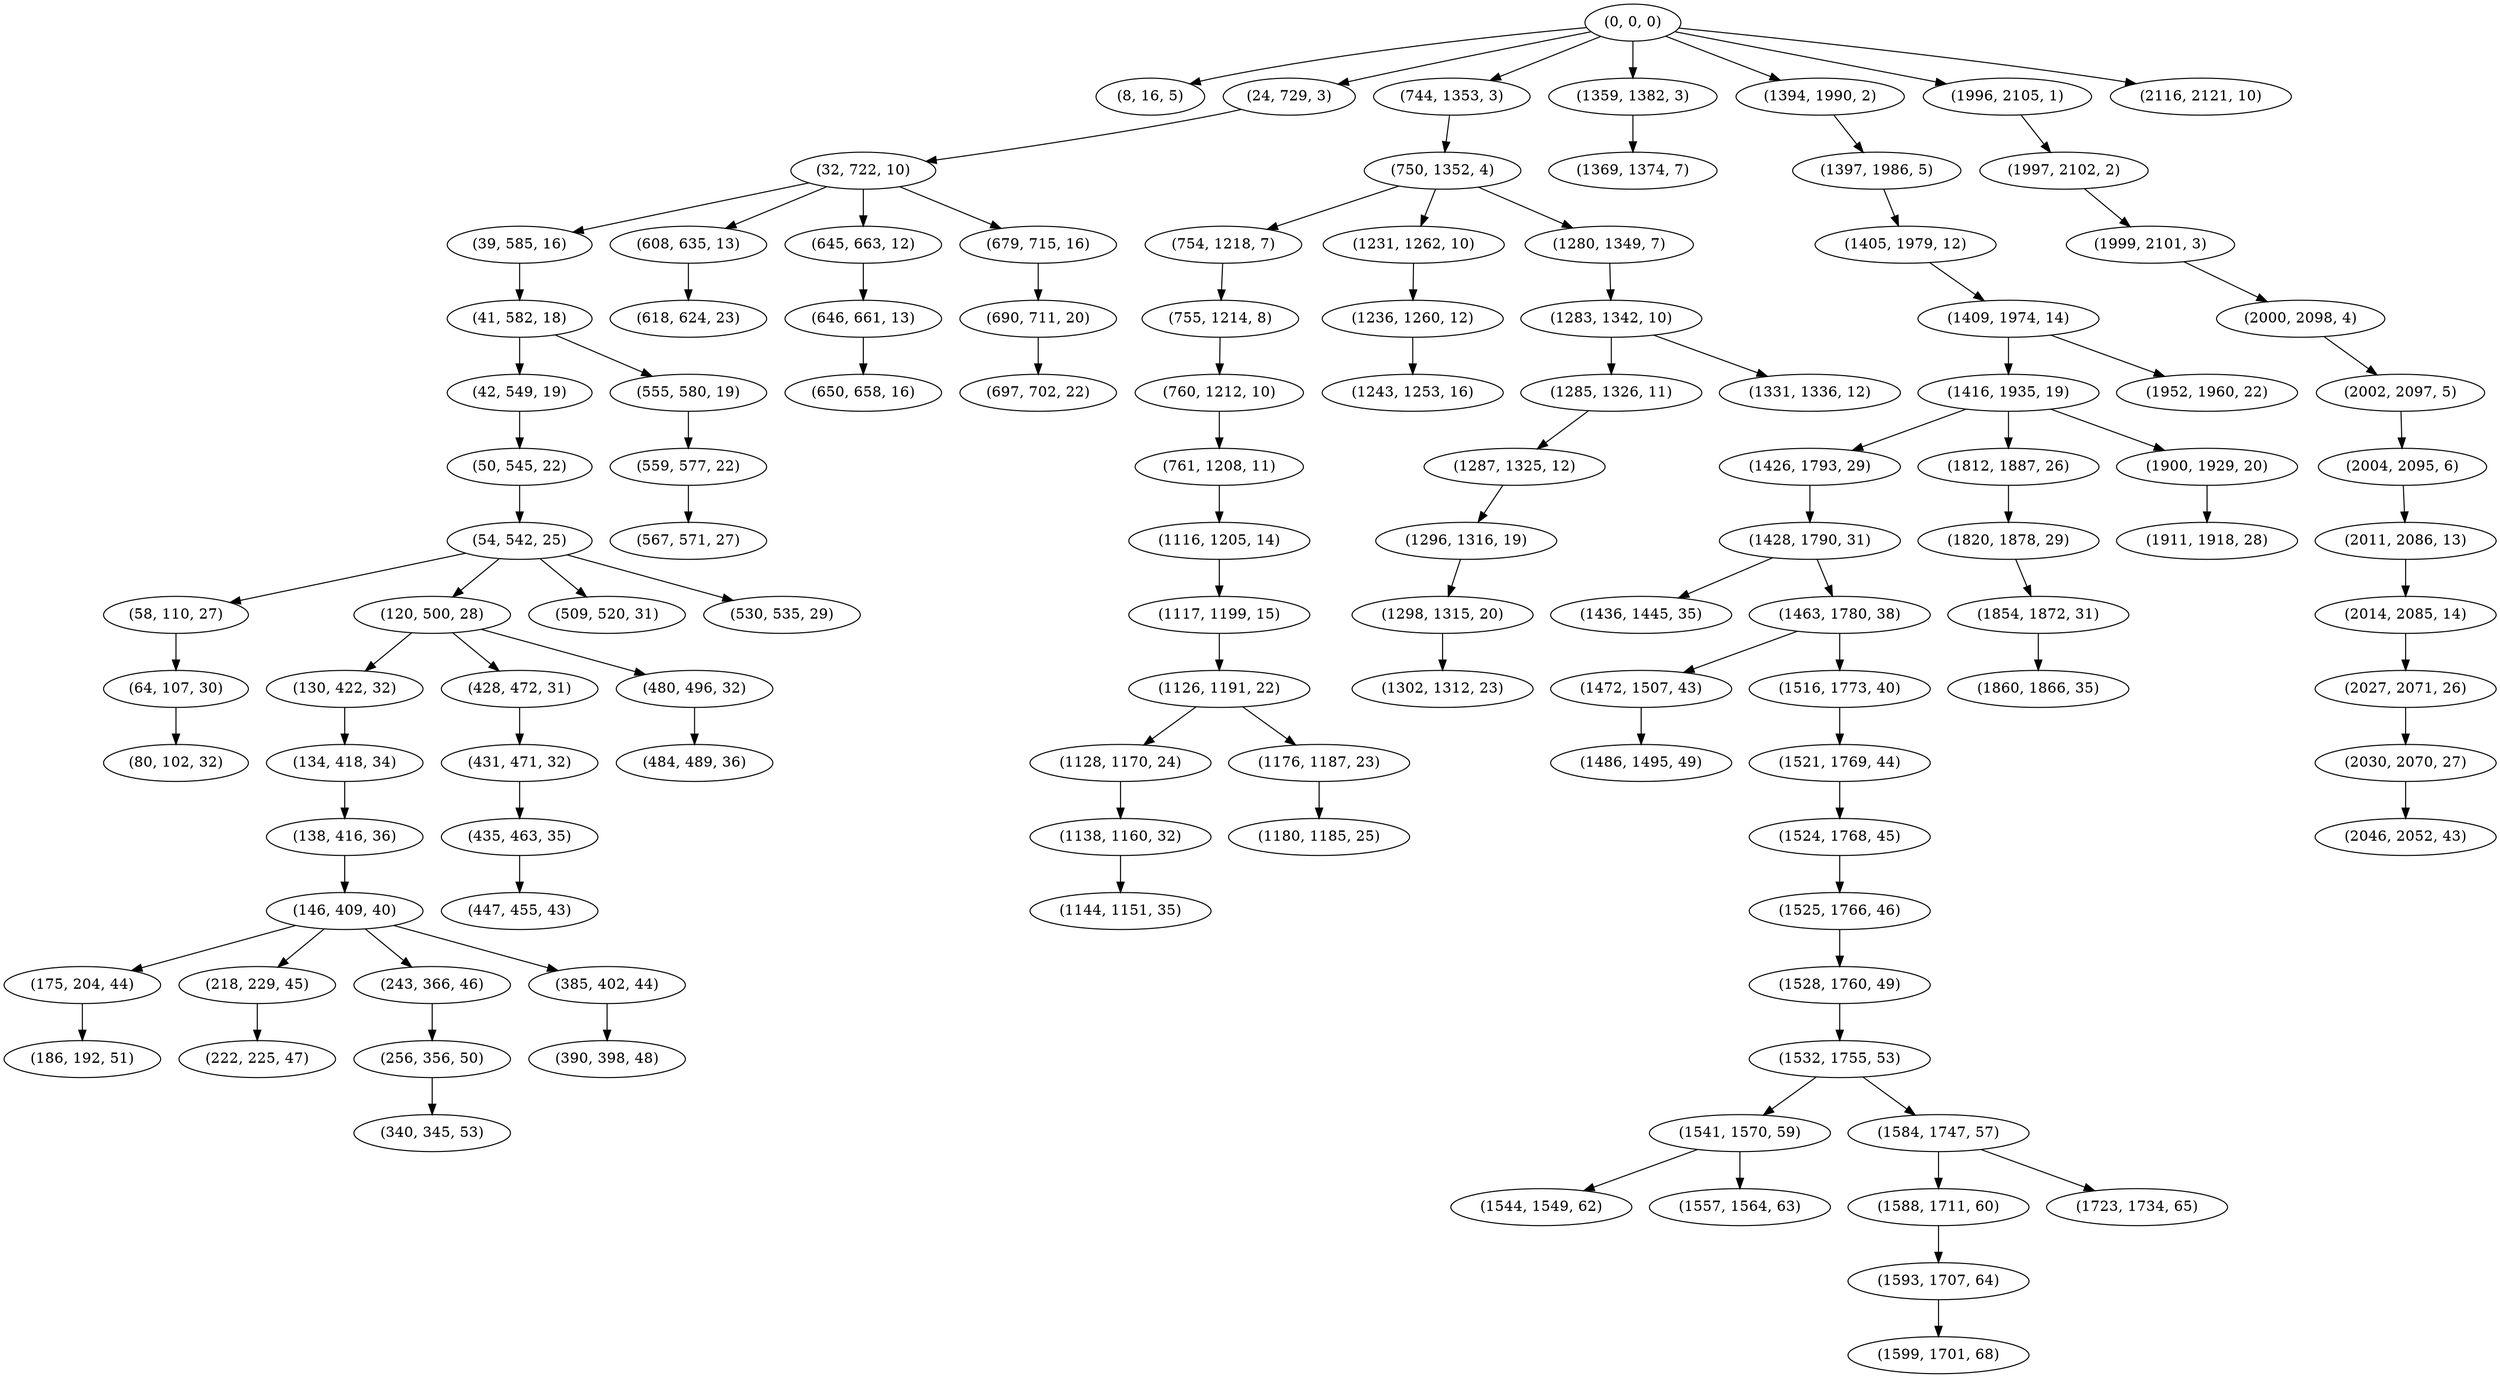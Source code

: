 digraph tree {
    "(0, 0, 0)";
    "(8, 16, 5)";
    "(24, 729, 3)";
    "(32, 722, 10)";
    "(39, 585, 16)";
    "(41, 582, 18)";
    "(42, 549, 19)";
    "(50, 545, 22)";
    "(54, 542, 25)";
    "(58, 110, 27)";
    "(64, 107, 30)";
    "(80, 102, 32)";
    "(120, 500, 28)";
    "(130, 422, 32)";
    "(134, 418, 34)";
    "(138, 416, 36)";
    "(146, 409, 40)";
    "(175, 204, 44)";
    "(186, 192, 51)";
    "(218, 229, 45)";
    "(222, 225, 47)";
    "(243, 366, 46)";
    "(256, 356, 50)";
    "(340, 345, 53)";
    "(385, 402, 44)";
    "(390, 398, 48)";
    "(428, 472, 31)";
    "(431, 471, 32)";
    "(435, 463, 35)";
    "(447, 455, 43)";
    "(480, 496, 32)";
    "(484, 489, 36)";
    "(509, 520, 31)";
    "(530, 535, 29)";
    "(555, 580, 19)";
    "(559, 577, 22)";
    "(567, 571, 27)";
    "(608, 635, 13)";
    "(618, 624, 23)";
    "(645, 663, 12)";
    "(646, 661, 13)";
    "(650, 658, 16)";
    "(679, 715, 16)";
    "(690, 711, 20)";
    "(697, 702, 22)";
    "(744, 1353, 3)";
    "(750, 1352, 4)";
    "(754, 1218, 7)";
    "(755, 1214, 8)";
    "(760, 1212, 10)";
    "(761, 1208, 11)";
    "(1116, 1205, 14)";
    "(1117, 1199, 15)";
    "(1126, 1191, 22)";
    "(1128, 1170, 24)";
    "(1138, 1160, 32)";
    "(1144, 1151, 35)";
    "(1176, 1187, 23)";
    "(1180, 1185, 25)";
    "(1231, 1262, 10)";
    "(1236, 1260, 12)";
    "(1243, 1253, 16)";
    "(1280, 1349, 7)";
    "(1283, 1342, 10)";
    "(1285, 1326, 11)";
    "(1287, 1325, 12)";
    "(1296, 1316, 19)";
    "(1298, 1315, 20)";
    "(1302, 1312, 23)";
    "(1331, 1336, 12)";
    "(1359, 1382, 3)";
    "(1369, 1374, 7)";
    "(1394, 1990, 2)";
    "(1397, 1986, 5)";
    "(1405, 1979, 12)";
    "(1409, 1974, 14)";
    "(1416, 1935, 19)";
    "(1426, 1793, 29)";
    "(1428, 1790, 31)";
    "(1436, 1445, 35)";
    "(1463, 1780, 38)";
    "(1472, 1507, 43)";
    "(1486, 1495, 49)";
    "(1516, 1773, 40)";
    "(1521, 1769, 44)";
    "(1524, 1768, 45)";
    "(1525, 1766, 46)";
    "(1528, 1760, 49)";
    "(1532, 1755, 53)";
    "(1541, 1570, 59)";
    "(1544, 1549, 62)";
    "(1557, 1564, 63)";
    "(1584, 1747, 57)";
    "(1588, 1711, 60)";
    "(1593, 1707, 64)";
    "(1599, 1701, 68)";
    "(1723, 1734, 65)";
    "(1812, 1887, 26)";
    "(1820, 1878, 29)";
    "(1854, 1872, 31)";
    "(1860, 1866, 35)";
    "(1900, 1929, 20)";
    "(1911, 1918, 28)";
    "(1952, 1960, 22)";
    "(1996, 2105, 1)";
    "(1997, 2102, 2)";
    "(1999, 2101, 3)";
    "(2000, 2098, 4)";
    "(2002, 2097, 5)";
    "(2004, 2095, 6)";
    "(2011, 2086, 13)";
    "(2014, 2085, 14)";
    "(2027, 2071, 26)";
    "(2030, 2070, 27)";
    "(2046, 2052, 43)";
    "(2116, 2121, 10)";
    "(0, 0, 0)" -> "(8, 16, 5)";
    "(0, 0, 0)" -> "(24, 729, 3)";
    "(0, 0, 0)" -> "(744, 1353, 3)";
    "(0, 0, 0)" -> "(1359, 1382, 3)";
    "(0, 0, 0)" -> "(1394, 1990, 2)";
    "(0, 0, 0)" -> "(1996, 2105, 1)";
    "(0, 0, 0)" -> "(2116, 2121, 10)";
    "(24, 729, 3)" -> "(32, 722, 10)";
    "(32, 722, 10)" -> "(39, 585, 16)";
    "(32, 722, 10)" -> "(608, 635, 13)";
    "(32, 722, 10)" -> "(645, 663, 12)";
    "(32, 722, 10)" -> "(679, 715, 16)";
    "(39, 585, 16)" -> "(41, 582, 18)";
    "(41, 582, 18)" -> "(42, 549, 19)";
    "(41, 582, 18)" -> "(555, 580, 19)";
    "(42, 549, 19)" -> "(50, 545, 22)";
    "(50, 545, 22)" -> "(54, 542, 25)";
    "(54, 542, 25)" -> "(58, 110, 27)";
    "(54, 542, 25)" -> "(120, 500, 28)";
    "(54, 542, 25)" -> "(509, 520, 31)";
    "(54, 542, 25)" -> "(530, 535, 29)";
    "(58, 110, 27)" -> "(64, 107, 30)";
    "(64, 107, 30)" -> "(80, 102, 32)";
    "(120, 500, 28)" -> "(130, 422, 32)";
    "(120, 500, 28)" -> "(428, 472, 31)";
    "(120, 500, 28)" -> "(480, 496, 32)";
    "(130, 422, 32)" -> "(134, 418, 34)";
    "(134, 418, 34)" -> "(138, 416, 36)";
    "(138, 416, 36)" -> "(146, 409, 40)";
    "(146, 409, 40)" -> "(175, 204, 44)";
    "(146, 409, 40)" -> "(218, 229, 45)";
    "(146, 409, 40)" -> "(243, 366, 46)";
    "(146, 409, 40)" -> "(385, 402, 44)";
    "(175, 204, 44)" -> "(186, 192, 51)";
    "(218, 229, 45)" -> "(222, 225, 47)";
    "(243, 366, 46)" -> "(256, 356, 50)";
    "(256, 356, 50)" -> "(340, 345, 53)";
    "(385, 402, 44)" -> "(390, 398, 48)";
    "(428, 472, 31)" -> "(431, 471, 32)";
    "(431, 471, 32)" -> "(435, 463, 35)";
    "(435, 463, 35)" -> "(447, 455, 43)";
    "(480, 496, 32)" -> "(484, 489, 36)";
    "(555, 580, 19)" -> "(559, 577, 22)";
    "(559, 577, 22)" -> "(567, 571, 27)";
    "(608, 635, 13)" -> "(618, 624, 23)";
    "(645, 663, 12)" -> "(646, 661, 13)";
    "(646, 661, 13)" -> "(650, 658, 16)";
    "(679, 715, 16)" -> "(690, 711, 20)";
    "(690, 711, 20)" -> "(697, 702, 22)";
    "(744, 1353, 3)" -> "(750, 1352, 4)";
    "(750, 1352, 4)" -> "(754, 1218, 7)";
    "(750, 1352, 4)" -> "(1231, 1262, 10)";
    "(750, 1352, 4)" -> "(1280, 1349, 7)";
    "(754, 1218, 7)" -> "(755, 1214, 8)";
    "(755, 1214, 8)" -> "(760, 1212, 10)";
    "(760, 1212, 10)" -> "(761, 1208, 11)";
    "(761, 1208, 11)" -> "(1116, 1205, 14)";
    "(1116, 1205, 14)" -> "(1117, 1199, 15)";
    "(1117, 1199, 15)" -> "(1126, 1191, 22)";
    "(1126, 1191, 22)" -> "(1128, 1170, 24)";
    "(1126, 1191, 22)" -> "(1176, 1187, 23)";
    "(1128, 1170, 24)" -> "(1138, 1160, 32)";
    "(1138, 1160, 32)" -> "(1144, 1151, 35)";
    "(1176, 1187, 23)" -> "(1180, 1185, 25)";
    "(1231, 1262, 10)" -> "(1236, 1260, 12)";
    "(1236, 1260, 12)" -> "(1243, 1253, 16)";
    "(1280, 1349, 7)" -> "(1283, 1342, 10)";
    "(1283, 1342, 10)" -> "(1285, 1326, 11)";
    "(1283, 1342, 10)" -> "(1331, 1336, 12)";
    "(1285, 1326, 11)" -> "(1287, 1325, 12)";
    "(1287, 1325, 12)" -> "(1296, 1316, 19)";
    "(1296, 1316, 19)" -> "(1298, 1315, 20)";
    "(1298, 1315, 20)" -> "(1302, 1312, 23)";
    "(1359, 1382, 3)" -> "(1369, 1374, 7)";
    "(1394, 1990, 2)" -> "(1397, 1986, 5)";
    "(1397, 1986, 5)" -> "(1405, 1979, 12)";
    "(1405, 1979, 12)" -> "(1409, 1974, 14)";
    "(1409, 1974, 14)" -> "(1416, 1935, 19)";
    "(1409, 1974, 14)" -> "(1952, 1960, 22)";
    "(1416, 1935, 19)" -> "(1426, 1793, 29)";
    "(1416, 1935, 19)" -> "(1812, 1887, 26)";
    "(1416, 1935, 19)" -> "(1900, 1929, 20)";
    "(1426, 1793, 29)" -> "(1428, 1790, 31)";
    "(1428, 1790, 31)" -> "(1436, 1445, 35)";
    "(1428, 1790, 31)" -> "(1463, 1780, 38)";
    "(1463, 1780, 38)" -> "(1472, 1507, 43)";
    "(1463, 1780, 38)" -> "(1516, 1773, 40)";
    "(1472, 1507, 43)" -> "(1486, 1495, 49)";
    "(1516, 1773, 40)" -> "(1521, 1769, 44)";
    "(1521, 1769, 44)" -> "(1524, 1768, 45)";
    "(1524, 1768, 45)" -> "(1525, 1766, 46)";
    "(1525, 1766, 46)" -> "(1528, 1760, 49)";
    "(1528, 1760, 49)" -> "(1532, 1755, 53)";
    "(1532, 1755, 53)" -> "(1541, 1570, 59)";
    "(1532, 1755, 53)" -> "(1584, 1747, 57)";
    "(1541, 1570, 59)" -> "(1544, 1549, 62)";
    "(1541, 1570, 59)" -> "(1557, 1564, 63)";
    "(1584, 1747, 57)" -> "(1588, 1711, 60)";
    "(1584, 1747, 57)" -> "(1723, 1734, 65)";
    "(1588, 1711, 60)" -> "(1593, 1707, 64)";
    "(1593, 1707, 64)" -> "(1599, 1701, 68)";
    "(1812, 1887, 26)" -> "(1820, 1878, 29)";
    "(1820, 1878, 29)" -> "(1854, 1872, 31)";
    "(1854, 1872, 31)" -> "(1860, 1866, 35)";
    "(1900, 1929, 20)" -> "(1911, 1918, 28)";
    "(1996, 2105, 1)" -> "(1997, 2102, 2)";
    "(1997, 2102, 2)" -> "(1999, 2101, 3)";
    "(1999, 2101, 3)" -> "(2000, 2098, 4)";
    "(2000, 2098, 4)" -> "(2002, 2097, 5)";
    "(2002, 2097, 5)" -> "(2004, 2095, 6)";
    "(2004, 2095, 6)" -> "(2011, 2086, 13)";
    "(2011, 2086, 13)" -> "(2014, 2085, 14)";
    "(2014, 2085, 14)" -> "(2027, 2071, 26)";
    "(2027, 2071, 26)" -> "(2030, 2070, 27)";
    "(2030, 2070, 27)" -> "(2046, 2052, 43)";
}
